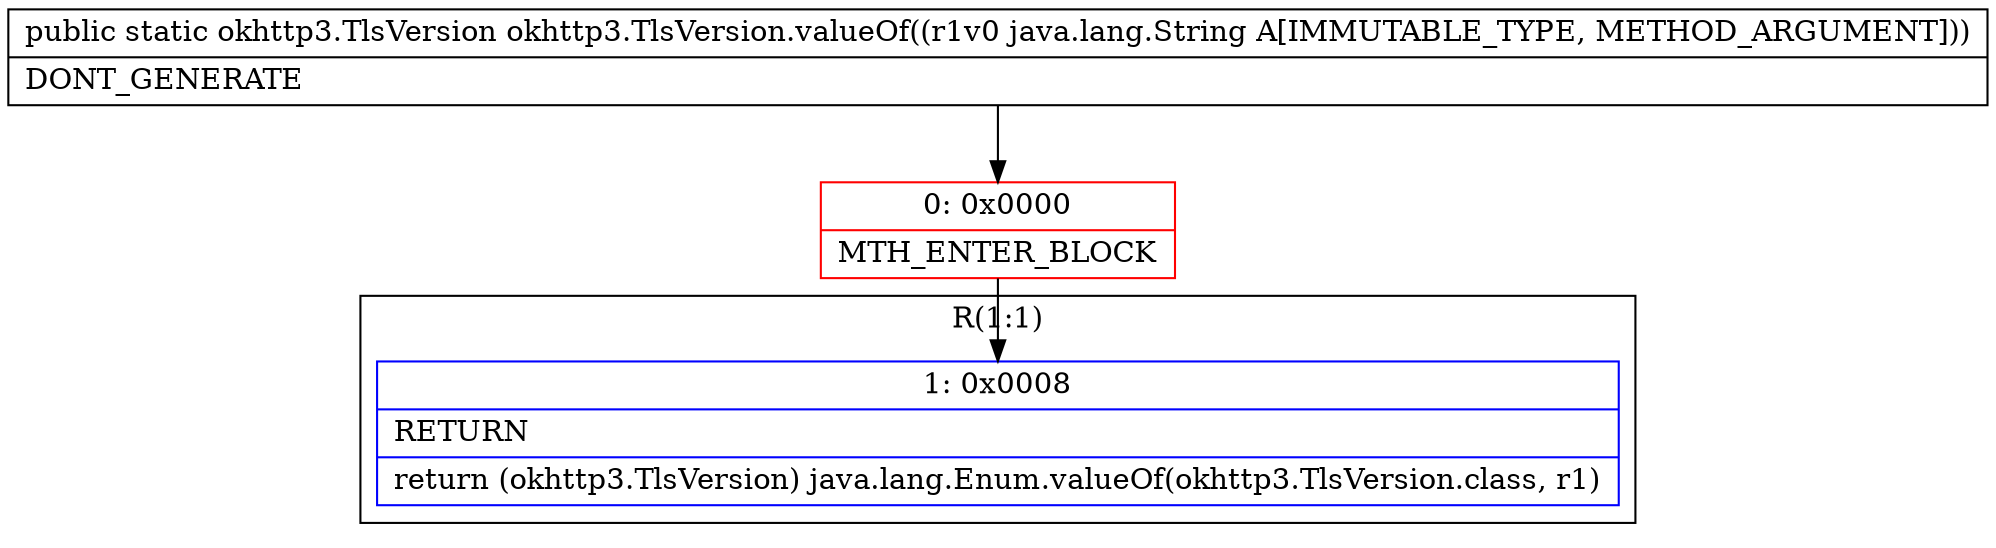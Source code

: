 digraph "CFG forokhttp3.TlsVersion.valueOf(Ljava\/lang\/String;)Lokhttp3\/TlsVersion;" {
subgraph cluster_Region_524227845 {
label = "R(1:1)";
node [shape=record,color=blue];
Node_1 [shape=record,label="{1\:\ 0x0008|RETURN\l|return (okhttp3.TlsVersion) java.lang.Enum.valueOf(okhttp3.TlsVersion.class, r1)\l}"];
}
Node_0 [shape=record,color=red,label="{0\:\ 0x0000|MTH_ENTER_BLOCK\l}"];
MethodNode[shape=record,label="{public static okhttp3.TlsVersion okhttp3.TlsVersion.valueOf((r1v0 java.lang.String A[IMMUTABLE_TYPE, METHOD_ARGUMENT]))  | DONT_GENERATE\l}"];
MethodNode -> Node_0;
Node_0 -> Node_1;
}

